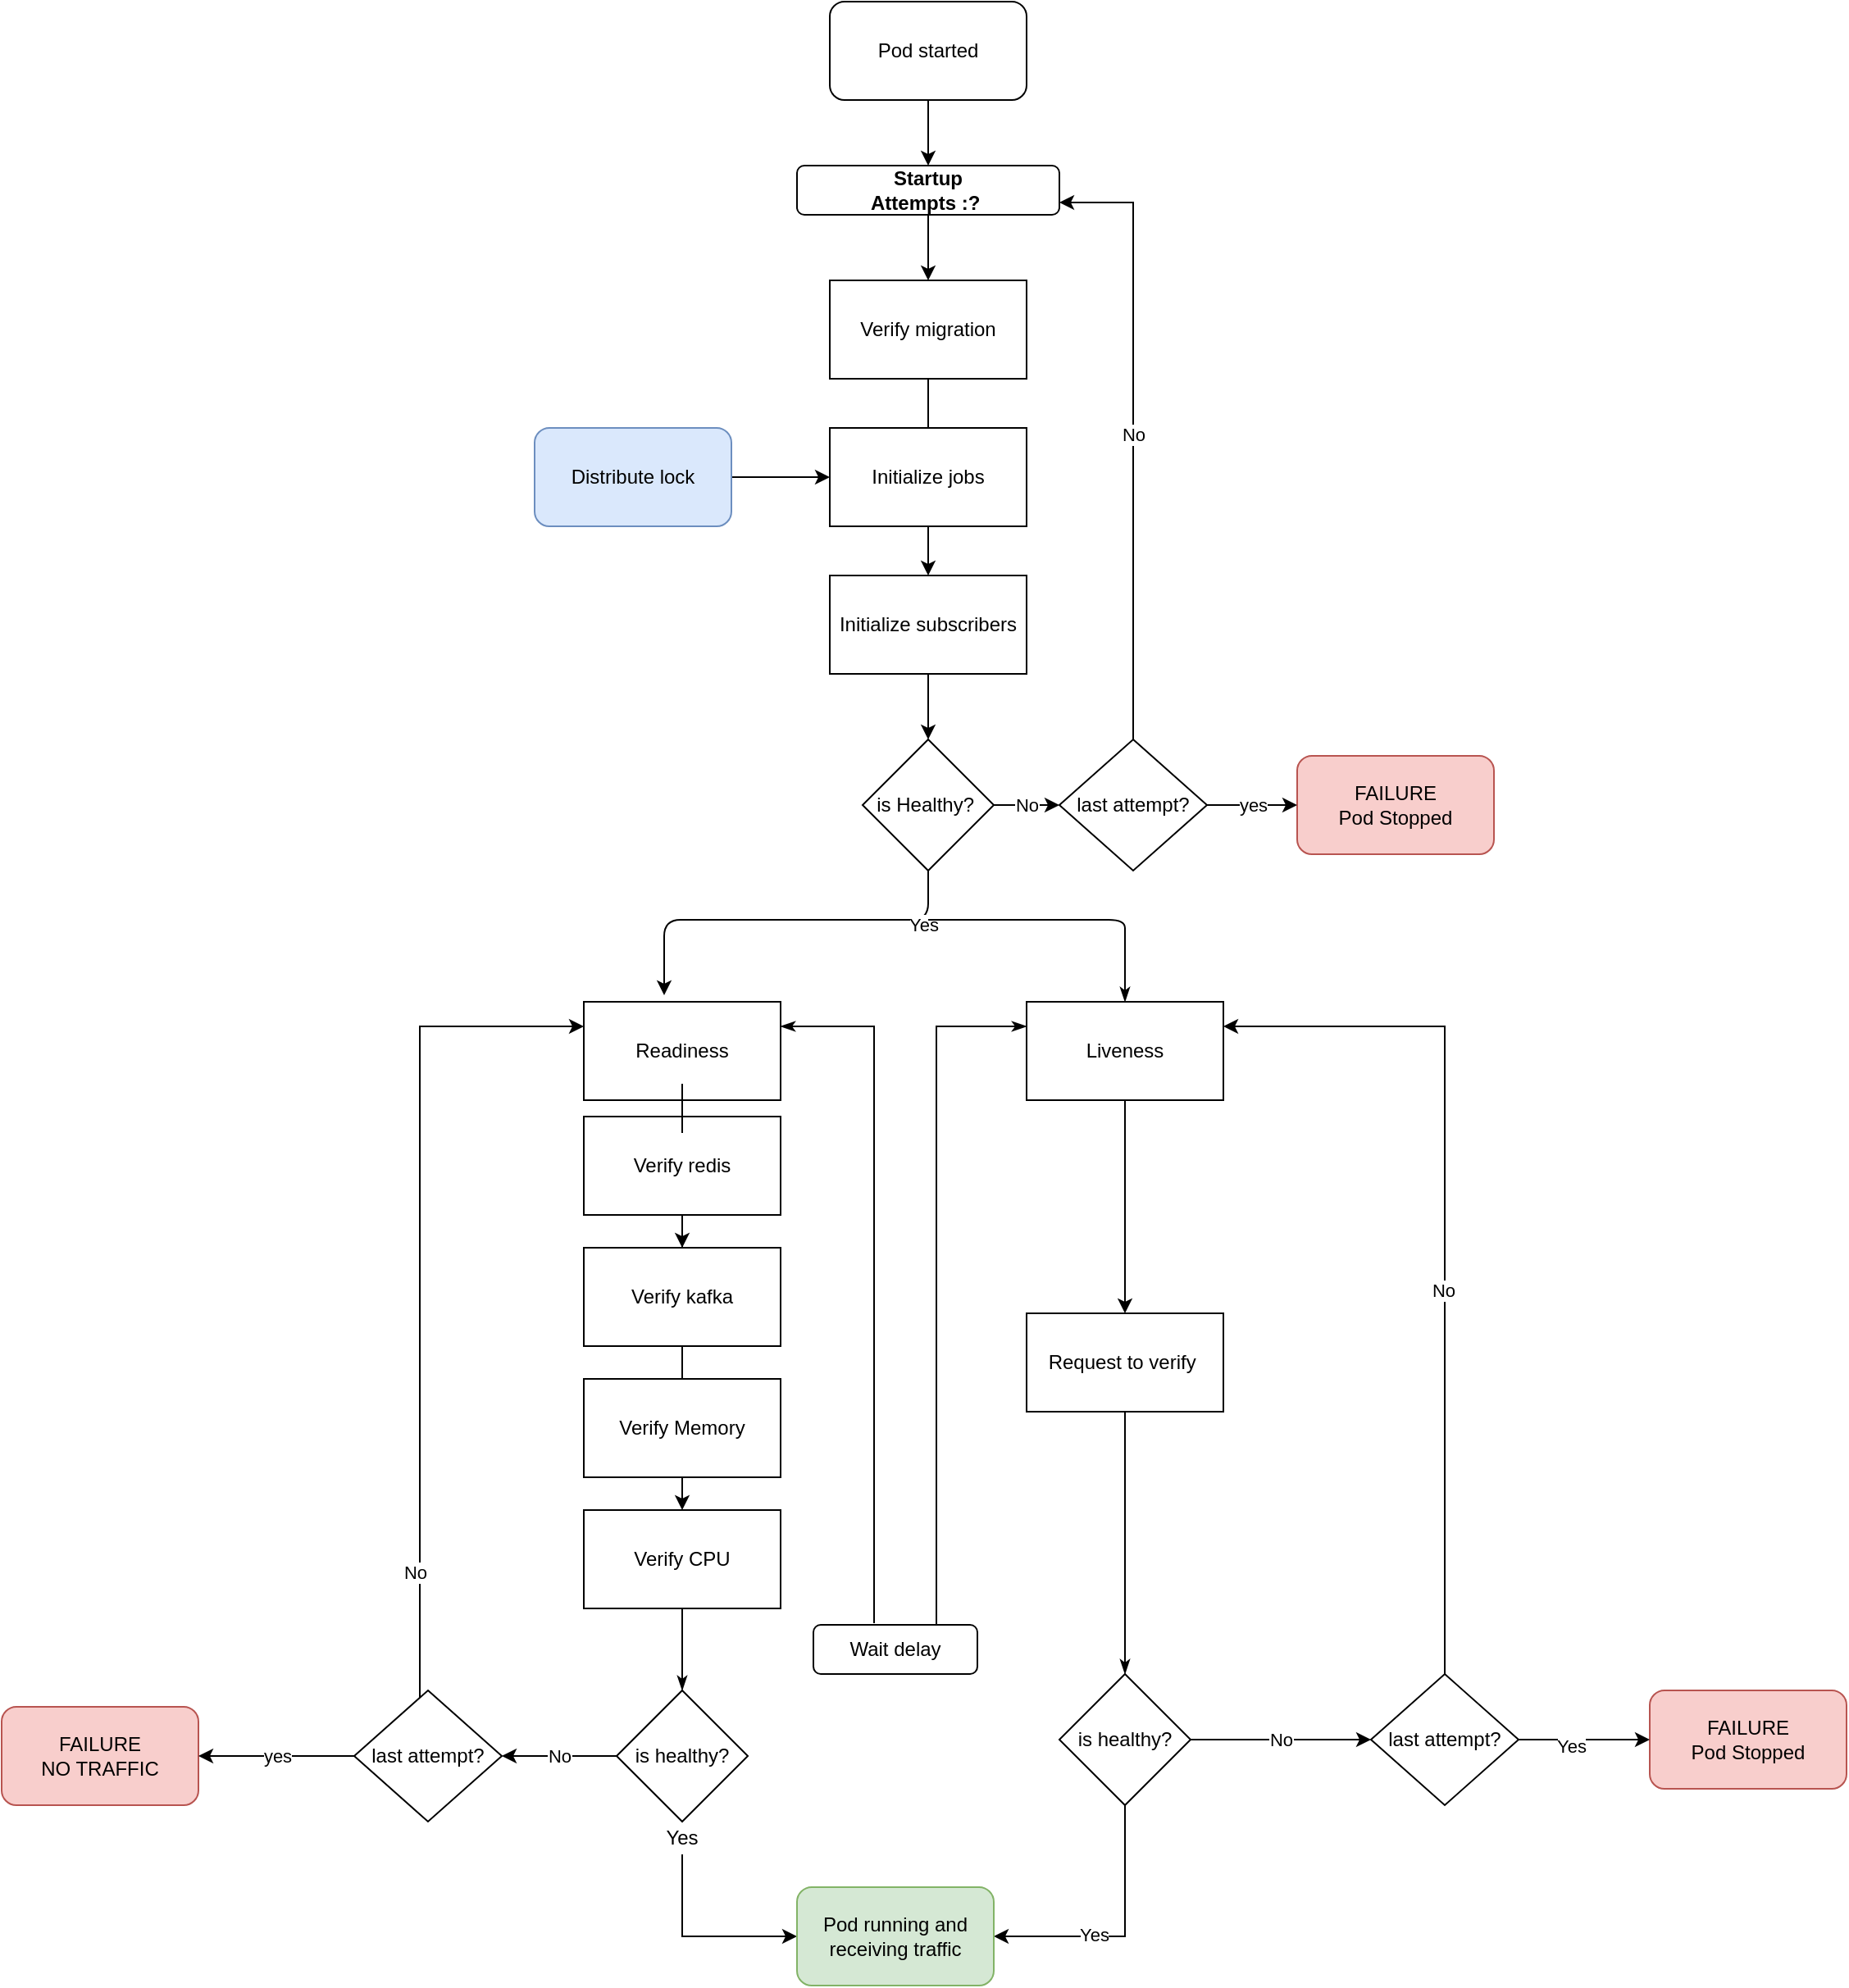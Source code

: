 <mxfile version="15.1.2" type="github">
  <diagram id="kgpKYQtTHZ0yAKxKKP6v" name="Page-1">
    <mxGraphModel dx="2272" dy="1862" grid="1" gridSize="10" guides="1" tooltips="1" connect="1" arrows="1" fold="1" page="1" pageScale="1" pageWidth="850" pageHeight="1100" math="0" shadow="0">
      <root>
        <mxCell id="0" />
        <mxCell id="1" parent="0" />
        <mxCell id="b19eHCCUPlFQnzbPp85T-17" value="" style="edgeStyle=orthogonalEdgeStyle;rounded=0;orthogonalLoop=1;jettySize=auto;html=1;startArrow=none;" parent="1" source="b19eHCCUPlFQnzbPp85T-5" target="b19eHCCUPlFQnzbPp85T-6" edge="1">
          <mxGeometry relative="1" as="geometry" />
        </mxCell>
        <mxCell id="b19eHCCUPlFQnzbPp85T-2" value="Readiness" style="rounded=0;whiteSpace=wrap;html=1;" parent="1" vertex="1">
          <mxGeometry x="-70" y="410" width="120" height="60" as="geometry" />
        </mxCell>
        <mxCell id="b19eHCCUPlFQnzbPp85T-19" value="" style="edgeStyle=orthogonalEdgeStyle;rounded=0;orthogonalLoop=1;jettySize=auto;html=1;" parent="1" source="b19eHCCUPlFQnzbPp85T-3" target="b19eHCCUPlFQnzbPp85T-4" edge="1">
          <mxGeometry relative="1" as="geometry" />
        </mxCell>
        <mxCell id="b19eHCCUPlFQnzbPp85T-3" value="Liveness" style="rounded=0;whiteSpace=wrap;html=1;" parent="1" vertex="1">
          <mxGeometry x="200" y="410" width="120" height="60" as="geometry" />
        </mxCell>
        <mxCell id="b19eHCCUPlFQnzbPp85T-47" value="" style="edgeStyle=none;rounded=0;orthogonalLoop=1;jettySize=auto;html=1;startArrow=none;startFill=0;endArrow=classicThin;endFill=1;" parent="1" source="b19eHCCUPlFQnzbPp85T-4" target="b19eHCCUPlFQnzbPp85T-46" edge="1">
          <mxGeometry relative="1" as="geometry" />
        </mxCell>
        <mxCell id="b19eHCCUPlFQnzbPp85T-4" value="Request to verify&amp;nbsp;" style="rounded=0;whiteSpace=wrap;html=1;" parent="1" vertex="1">
          <mxGeometry x="200" y="600" width="120" height="60" as="geometry" />
        </mxCell>
        <mxCell id="b19eHCCUPlFQnzbPp85T-18" value="" style="edgeStyle=orthogonalEdgeStyle;rounded=0;orthogonalLoop=1;jettySize=auto;html=1;" parent="1" source="b19eHCCUPlFQnzbPp85T-6" target="b19eHCCUPlFQnzbPp85T-9" edge="1">
          <mxGeometry relative="1" as="geometry" />
        </mxCell>
        <mxCell id="b19eHCCUPlFQnzbPp85T-6" value="Verify kafka" style="rounded=0;whiteSpace=wrap;html=1;" parent="1" vertex="1">
          <mxGeometry x="-70" y="560" width="120" height="60" as="geometry" />
        </mxCell>
        <mxCell id="b19eHCCUPlFQnzbPp85T-8" value="Verify Memory" style="rounded=0;whiteSpace=wrap;html=1;" parent="1" vertex="1">
          <mxGeometry x="-70" y="640" width="120" height="60" as="geometry" />
        </mxCell>
        <mxCell id="b19eHCCUPlFQnzbPp85T-45" value="" style="edgeStyle=none;rounded=0;orthogonalLoop=1;jettySize=auto;html=1;startArrow=none;startFill=0;endArrow=classicThin;endFill=1;" parent="1" source="b19eHCCUPlFQnzbPp85T-9" target="b19eHCCUPlFQnzbPp85T-44" edge="1">
          <mxGeometry relative="1" as="geometry" />
        </mxCell>
        <mxCell id="b19eHCCUPlFQnzbPp85T-9" value="Verify CPU" style="rounded=0;whiteSpace=wrap;html=1;" parent="1" vertex="1">
          <mxGeometry x="-70" y="720" width="120" height="60" as="geometry" />
        </mxCell>
        <mxCell id="b19eHCCUPlFQnzbPp85T-16" value="" style="edgeStyle=orthogonalEdgeStyle;rounded=0;orthogonalLoop=1;jettySize=auto;html=1;" parent="1" source="b19eHCCUPlFQnzbPp85T-10" target="b19eHCCUPlFQnzbPp85T-12" edge="1">
          <mxGeometry relative="1" as="geometry" />
        </mxCell>
        <mxCell id="b19eHCCUPlFQnzbPp85T-10" value="Verify migration" style="rounded=0;whiteSpace=wrap;html=1;" parent="1" vertex="1">
          <mxGeometry x="80" y="-30" width="120" height="60" as="geometry" />
        </mxCell>
        <mxCell id="b19eHCCUPlFQnzbPp85T-11" value="Initialize jobs" style="rounded=0;whiteSpace=wrap;html=1;" parent="1" vertex="1">
          <mxGeometry x="80" y="60" width="120" height="60" as="geometry" />
        </mxCell>
        <mxCell id="b19eHCCUPlFQnzbPp85T-33" style="edgeStyle=orthogonalEdgeStyle;rounded=0;orthogonalLoop=1;jettySize=auto;html=1;entryX=0.5;entryY=0;entryDx=0;entryDy=0;" parent="1" source="b19eHCCUPlFQnzbPp85T-12" target="b19eHCCUPlFQnzbPp85T-32" edge="1">
          <mxGeometry relative="1" as="geometry" />
        </mxCell>
        <mxCell id="b19eHCCUPlFQnzbPp85T-12" value="Initialize subscribers" style="rounded=0;whiteSpace=wrap;html=1;" parent="1" vertex="1">
          <mxGeometry x="80" y="150" width="120" height="60" as="geometry" />
        </mxCell>
        <mxCell id="b19eHCCUPlFQnzbPp85T-14" value="" style="edgeStyle=orthogonalEdgeStyle;rounded=0;orthogonalLoop=1;jettySize=auto;html=1;" parent="1" source="b19eHCCUPlFQnzbPp85T-13" target="b19eHCCUPlFQnzbPp85T-11" edge="1">
          <mxGeometry relative="1" as="geometry" />
        </mxCell>
        <mxCell id="b19eHCCUPlFQnzbPp85T-13" value="Distribute lock" style="rounded=1;whiteSpace=wrap;html=1;fillColor=#dae8fc;strokeColor=#6c8ebf;" parent="1" vertex="1">
          <mxGeometry x="-100" y="60" width="120" height="60" as="geometry" />
        </mxCell>
        <mxCell id="b19eHCCUPlFQnzbPp85T-25" value="" style="edgeStyle=orthogonalEdgeStyle;rounded=0;orthogonalLoop=1;jettySize=auto;html=1;" parent="1" source="b19eHCCUPlFQnzbPp85T-23" edge="1">
          <mxGeometry relative="1" as="geometry">
            <mxPoint x="140" y="-100" as="targetPoint" />
          </mxGeometry>
        </mxCell>
        <mxCell id="b19eHCCUPlFQnzbPp85T-23" value="Pod started" style="rounded=1;whiteSpace=wrap;html=1;" parent="1" vertex="1">
          <mxGeometry x="80" y="-200" width="120" height="60" as="geometry" />
        </mxCell>
        <mxCell id="MtgXATwaOglnKEJqmrv8-2" value="" style="edgeStyle=orthogonalEdgeStyle;rounded=0;orthogonalLoop=1;jettySize=auto;html=1;" edge="1" parent="1" source="b19eHCCUPlFQnzbPp85T-28" target="b19eHCCUPlFQnzbPp85T-10">
          <mxGeometry relative="1" as="geometry" />
        </mxCell>
        <mxCell id="b19eHCCUPlFQnzbPp85T-28" value="&lt;b&gt;Startup&lt;br&gt;Attempts :?&lt;/b&gt;&amp;nbsp;" style="rounded=1;whiteSpace=wrap;html=1;" parent="1" vertex="1">
          <mxGeometry x="60" y="-100" width="160" height="30" as="geometry" />
        </mxCell>
        <mxCell id="b19eHCCUPlFQnzbPp85T-30" value="FAILURE&lt;br&gt;NO TRAFFIC" style="rounded=1;whiteSpace=wrap;html=1;fillColor=#f8cecc;strokeColor=#b85450;" parent="1" vertex="1">
          <mxGeometry x="-425" y="840" width="120" height="60" as="geometry" />
        </mxCell>
        <mxCell id="b19eHCCUPlFQnzbPp85T-35" value="" style="rounded=1;orthogonalLoop=1;jettySize=auto;html=1;exitX=0.5;exitY=1;exitDx=0;exitDy=0;" parent="1" source="b19eHCCUPlFQnzbPp85T-32" edge="1">
          <mxGeometry relative="1" as="geometry">
            <mxPoint x="140" y="480" as="sourcePoint" />
            <mxPoint x="-21" y="406" as="targetPoint" />
            <Array as="points">
              <mxPoint x="140" y="360" />
              <mxPoint x="-21" y="360" />
            </Array>
          </mxGeometry>
        </mxCell>
        <mxCell id="b19eHCCUPlFQnzbPp85T-36" value="Yes" style="edgeLabel;html=1;align=center;verticalAlign=middle;resizable=0;points=[];" parent="b19eHCCUPlFQnzbPp85T-35" vertex="1" connectable="0">
          <mxGeometry x="-0.222" y="3" relative="1" as="geometry">
            <mxPoint x="59" as="offset" />
          </mxGeometry>
        </mxCell>
        <mxCell id="MtgXATwaOglnKEJqmrv8-23" value="No" style="edgeStyle=orthogonalEdgeStyle;rounded=0;orthogonalLoop=1;jettySize=auto;html=1;" edge="1" parent="1" source="b19eHCCUPlFQnzbPp85T-32" target="MtgXATwaOglnKEJqmrv8-22">
          <mxGeometry relative="1" as="geometry" />
        </mxCell>
        <mxCell id="b19eHCCUPlFQnzbPp85T-32" value="is Healthy?&amp;nbsp;" style="rhombus;whiteSpace=wrap;html=1;" parent="1" vertex="1">
          <mxGeometry x="100" y="250" width="80" height="80" as="geometry" />
        </mxCell>
        <mxCell id="b19eHCCUPlFQnzbPp85T-5" value="Verify redis" style="rounded=0;whiteSpace=wrap;html=1;" parent="1" vertex="1">
          <mxGeometry x="-70" y="480" width="120" height="60" as="geometry" />
        </mxCell>
        <mxCell id="b19eHCCUPlFQnzbPp85T-37" value="" style="edgeStyle=orthogonalEdgeStyle;rounded=0;orthogonalLoop=1;jettySize=auto;html=1;endArrow=none;" parent="1" source="b19eHCCUPlFQnzbPp85T-2" target="b19eHCCUPlFQnzbPp85T-5" edge="1">
          <mxGeometry relative="1" as="geometry">
            <mxPoint y="460" as="sourcePoint" />
            <mxPoint x="30" y="660" as="targetPoint" />
            <Array as="points" />
          </mxGeometry>
        </mxCell>
        <mxCell id="b19eHCCUPlFQnzbPp85T-39" value="" style="endArrow=classicThin;html=1;entryX=0.5;entryY=0;entryDx=0;entryDy=0;startArrow=none;startFill=0;endFill=1;" parent="1" target="b19eHCCUPlFQnzbPp85T-3" edge="1">
          <mxGeometry width="50" height="50" relative="1" as="geometry">
            <mxPoint x="140" y="360" as="sourcePoint" />
            <mxPoint x="240" y="370" as="targetPoint" />
            <Array as="points">
              <mxPoint x="260" y="360" />
              <mxPoint x="260" y="370" />
            </Array>
          </mxGeometry>
        </mxCell>
        <mxCell id="b19eHCCUPlFQnzbPp85T-41" style="edgeStyle=none;rounded=0;orthogonalLoop=1;jettySize=auto;html=1;entryX=1;entryY=0.25;entryDx=0;entryDy=0;startArrow=none;startFill=0;endArrow=classicThin;endFill=1;exitX=0.37;exitY=-0.033;exitDx=0;exitDy=0;exitPerimeter=0;" parent="1" source="b19eHCCUPlFQnzbPp85T-40" target="b19eHCCUPlFQnzbPp85T-2" edge="1">
          <mxGeometry relative="1" as="geometry">
            <Array as="points">
              <mxPoint x="107" y="425" />
            </Array>
          </mxGeometry>
        </mxCell>
        <mxCell id="b19eHCCUPlFQnzbPp85T-42" style="edgeStyle=none;rounded=0;orthogonalLoop=1;jettySize=auto;html=1;entryX=0;entryY=0.25;entryDx=0;entryDy=0;startArrow=none;startFill=0;endArrow=classicThin;endFill=1;exitX=0.75;exitY=0;exitDx=0;exitDy=0;" parent="1" source="b19eHCCUPlFQnzbPp85T-40" target="b19eHCCUPlFQnzbPp85T-3" edge="1">
          <mxGeometry relative="1" as="geometry">
            <Array as="points">
              <mxPoint x="145" y="460" />
              <mxPoint x="145" y="425" />
            </Array>
          </mxGeometry>
        </mxCell>
        <mxCell id="b19eHCCUPlFQnzbPp85T-40" value="Wait delay" style="rounded=1;whiteSpace=wrap;html=1;" parent="1" vertex="1">
          <mxGeometry x="70" y="790" width="100" height="30" as="geometry" />
        </mxCell>
        <mxCell id="MtgXATwaOglnKEJqmrv8-3" style="edgeStyle=orthogonalEdgeStyle;rounded=0;orthogonalLoop=1;jettySize=auto;html=1;entryX=0;entryY=0.5;entryDx=0;entryDy=0;startArrow=none;" edge="1" parent="1" source="MtgXATwaOglnKEJqmrv8-5" target="MtgXATwaOglnKEJqmrv8-4">
          <mxGeometry relative="1" as="geometry">
            <mxPoint x="-10" y="950" as="targetPoint" />
            <Array as="points">
              <mxPoint x="-10" y="980" />
            </Array>
          </mxGeometry>
        </mxCell>
        <mxCell id="MtgXATwaOglnKEJqmrv8-9" value="No" style="edgeStyle=orthogonalEdgeStyle;rounded=0;orthogonalLoop=1;jettySize=auto;html=1;" edge="1" parent="1" source="b19eHCCUPlFQnzbPp85T-44">
          <mxGeometry relative="1" as="geometry">
            <mxPoint x="-120" y="870" as="targetPoint" />
            <Array as="points">
              <mxPoint x="-70" y="870" />
              <mxPoint x="-70" y="870" />
            </Array>
          </mxGeometry>
        </mxCell>
        <mxCell id="b19eHCCUPlFQnzbPp85T-44" value="is healthy?" style="rhombus;whiteSpace=wrap;html=1;" parent="1" vertex="1">
          <mxGeometry x="-50" y="830" width="80" height="80" as="geometry" />
        </mxCell>
        <mxCell id="MtgXATwaOglnKEJqmrv8-7" style="edgeStyle=orthogonalEdgeStyle;rounded=0;orthogonalLoop=1;jettySize=auto;html=1;entryX=1;entryY=0.5;entryDx=0;entryDy=0;" edge="1" parent="1" source="b19eHCCUPlFQnzbPp85T-46" target="MtgXATwaOglnKEJqmrv8-4">
          <mxGeometry relative="1" as="geometry">
            <Array as="points">
              <mxPoint x="260" y="980" />
            </Array>
          </mxGeometry>
        </mxCell>
        <mxCell id="MtgXATwaOglnKEJqmrv8-8" value="Yes" style="edgeLabel;html=1;align=center;verticalAlign=middle;resizable=0;points=[];" vertex="1" connectable="0" parent="MtgXATwaOglnKEJqmrv8-7">
          <mxGeometry x="0.24" y="-1" relative="1" as="geometry">
            <mxPoint as="offset" />
          </mxGeometry>
        </mxCell>
        <mxCell id="MtgXATwaOglnKEJqmrv8-15" value="No" style="edgeStyle=orthogonalEdgeStyle;rounded=0;orthogonalLoop=1;jettySize=auto;html=1;" edge="1" parent="1" source="b19eHCCUPlFQnzbPp85T-46" target="MtgXATwaOglnKEJqmrv8-17">
          <mxGeometry relative="1" as="geometry" />
        </mxCell>
        <mxCell id="b19eHCCUPlFQnzbPp85T-46" value="is healthy?" style="rhombus;whiteSpace=wrap;html=1;" parent="1" vertex="1">
          <mxGeometry x="220" y="820" width="80" height="80" as="geometry" />
        </mxCell>
        <mxCell id="MtgXATwaOglnKEJqmrv8-4" value="Pod running and receiving traffic" style="rounded=1;whiteSpace=wrap;html=1;fillColor=#d5e8d4;strokeColor=#82b366;" vertex="1" parent="1">
          <mxGeometry x="60" y="950" width="120" height="60" as="geometry" />
        </mxCell>
        <mxCell id="MtgXATwaOglnKEJqmrv8-5" value="Yes" style="text;html=1;strokeColor=none;fillColor=none;align=center;verticalAlign=middle;whiteSpace=wrap;rounded=0;" vertex="1" parent="1">
          <mxGeometry x="-30" y="910" width="40" height="20" as="geometry" />
        </mxCell>
        <mxCell id="MtgXATwaOglnKEJqmrv8-11" style="edgeStyle=orthogonalEdgeStyle;rounded=0;orthogonalLoop=1;jettySize=auto;html=1;entryX=0;entryY=0.25;entryDx=0;entryDy=0;" edge="1" parent="1" source="MtgXATwaOglnKEJqmrv8-10" target="b19eHCCUPlFQnzbPp85T-2">
          <mxGeometry relative="1" as="geometry">
            <Array as="points">
              <mxPoint x="-170" y="425" />
            </Array>
          </mxGeometry>
        </mxCell>
        <mxCell id="MtgXATwaOglnKEJqmrv8-12" value="No" style="edgeLabel;html=1;align=center;verticalAlign=middle;resizable=0;points=[];" vertex="1" connectable="0" parent="MtgXATwaOglnKEJqmrv8-11">
          <mxGeometry x="-0.698" y="3" relative="1" as="geometry">
            <mxPoint as="offset" />
          </mxGeometry>
        </mxCell>
        <mxCell id="MtgXATwaOglnKEJqmrv8-13" value="yes" style="edgeStyle=orthogonalEdgeStyle;rounded=0;orthogonalLoop=1;jettySize=auto;html=1;" edge="1" parent="1" source="MtgXATwaOglnKEJqmrv8-10" target="b19eHCCUPlFQnzbPp85T-30">
          <mxGeometry relative="1" as="geometry" />
        </mxCell>
        <mxCell id="MtgXATwaOglnKEJqmrv8-10" value="last attempt?" style="rhombus;whiteSpace=wrap;html=1;" vertex="1" parent="1">
          <mxGeometry x="-210" y="830" width="90" height="80" as="geometry" />
        </mxCell>
        <mxCell id="MtgXATwaOglnKEJqmrv8-14" value="FAILURE&lt;br&gt;Pod Stopped" style="rounded=1;whiteSpace=wrap;html=1;fillColor=#f8cecc;strokeColor=#b85450;" vertex="1" parent="1">
          <mxGeometry x="580" y="830" width="120" height="60" as="geometry" />
        </mxCell>
        <mxCell id="MtgXATwaOglnKEJqmrv8-16" value="FAILURE&lt;br&gt;Pod Stopped" style="rounded=1;whiteSpace=wrap;html=1;fillColor=#f8cecc;strokeColor=#b85450;" vertex="1" parent="1">
          <mxGeometry x="365" y="260" width="120" height="60" as="geometry" />
        </mxCell>
        <mxCell id="MtgXATwaOglnKEJqmrv8-18" style="edgeStyle=orthogonalEdgeStyle;rounded=0;orthogonalLoop=1;jettySize=auto;html=1;entryX=0;entryY=0.5;entryDx=0;entryDy=0;" edge="1" parent="1" source="MtgXATwaOglnKEJqmrv8-17" target="MtgXATwaOglnKEJqmrv8-14">
          <mxGeometry relative="1" as="geometry" />
        </mxCell>
        <mxCell id="MtgXATwaOglnKEJqmrv8-19" value="Yes" style="edgeLabel;html=1;align=center;verticalAlign=middle;resizable=0;points=[];" vertex="1" connectable="0" parent="MtgXATwaOglnKEJqmrv8-18">
          <mxGeometry x="-0.217" y="-4" relative="1" as="geometry">
            <mxPoint as="offset" />
          </mxGeometry>
        </mxCell>
        <mxCell id="MtgXATwaOglnKEJqmrv8-20" style="edgeStyle=orthogonalEdgeStyle;rounded=0;orthogonalLoop=1;jettySize=auto;html=1;entryX=1;entryY=0.25;entryDx=0;entryDy=0;" edge="1" parent="1" source="MtgXATwaOglnKEJqmrv8-17" target="b19eHCCUPlFQnzbPp85T-3">
          <mxGeometry relative="1" as="geometry">
            <Array as="points">
              <mxPoint x="455" y="425" />
            </Array>
          </mxGeometry>
        </mxCell>
        <mxCell id="MtgXATwaOglnKEJqmrv8-21" value="No" style="edgeLabel;html=1;align=center;verticalAlign=middle;resizable=0;points=[];" vertex="1" connectable="0" parent="MtgXATwaOglnKEJqmrv8-20">
          <mxGeometry x="-0.116" y="1" relative="1" as="geometry">
            <mxPoint as="offset" />
          </mxGeometry>
        </mxCell>
        <mxCell id="MtgXATwaOglnKEJqmrv8-17" value="last attempt?" style="rhombus;whiteSpace=wrap;html=1;" vertex="1" parent="1">
          <mxGeometry x="410" y="820" width="90" height="80" as="geometry" />
        </mxCell>
        <mxCell id="MtgXATwaOglnKEJqmrv8-24" value="yes" style="edgeStyle=orthogonalEdgeStyle;rounded=0;orthogonalLoop=1;jettySize=auto;html=1;" edge="1" parent="1" source="MtgXATwaOglnKEJqmrv8-22" target="MtgXATwaOglnKEJqmrv8-16">
          <mxGeometry relative="1" as="geometry" />
        </mxCell>
        <mxCell id="MtgXATwaOglnKEJqmrv8-25" value="No" style="edgeStyle=orthogonalEdgeStyle;rounded=0;orthogonalLoop=1;jettySize=auto;html=1;entryX=1;entryY=0.75;entryDx=0;entryDy=0;" edge="1" parent="1" source="MtgXATwaOglnKEJqmrv8-22" target="b19eHCCUPlFQnzbPp85T-28">
          <mxGeometry relative="1" as="geometry" />
        </mxCell>
        <mxCell id="MtgXATwaOglnKEJqmrv8-22" value="last attempt?" style="rhombus;whiteSpace=wrap;html=1;" vertex="1" parent="1">
          <mxGeometry x="220" y="250" width="90" height="80" as="geometry" />
        </mxCell>
      </root>
    </mxGraphModel>
  </diagram>
</mxfile>
